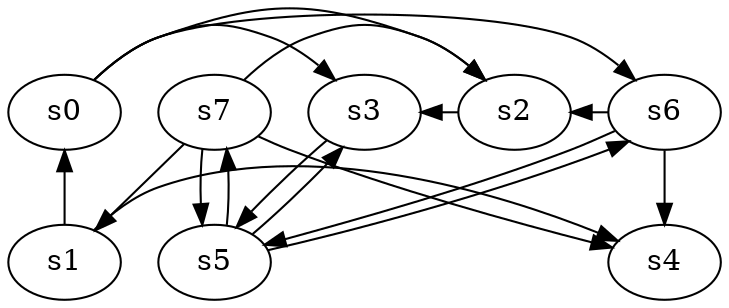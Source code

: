 digraph game_0730_complex_8 {
    s0 [name="s0", player=1];
    s1 [name="s1", player=1];
    s2 [name="s2", player=0, target=1];
    s3 [name="s3", player=0];
    s4 [name="s4", player=0];
    s5 [name="s5", player=1];
    s6 [name="s6", player=0];
    s7 [name="s7", player=0];

    s0 -> s2 [constraint="time % 4 == 0 || time % 5 == 0"];
    s0 -> s3 [constraint="time % 4 == 3 && time % 4 == 0"];
    s0 -> s6 [constraint="time == 3 || time == 21 || time == 25"];
    s1 -> s0 [constraint="time % 7 == 5"];
    s1 -> s4 [constraint="!(time % 4 == 1)"];
    s2 -> s3 [constraint="time % 4 == 3"];
    s3 -> s5 [constraint="!(time % 3 == 0)"];
    s5 -> s3 [constraint="time % 4 == 2 || time % 4 == 1"];
    s5 -> s6 [constraint="time % 4 == 2 || time % 2 == 0"];
    s5 -> s7;
    s6 -> s2 [constraint="!(time % 5 == 4)"];
    s6 -> s4;
    s6 -> s5 [constraint="time % 2 == 0 || time % 5 == 2"];
    s7 -> s1;
    s7 -> s2 [constraint="time % 8 == 2"];
    s7 -> s4 [constraint="time % 5 == 2 || time % 2 == 1"];
    s7 -> s5;
}
